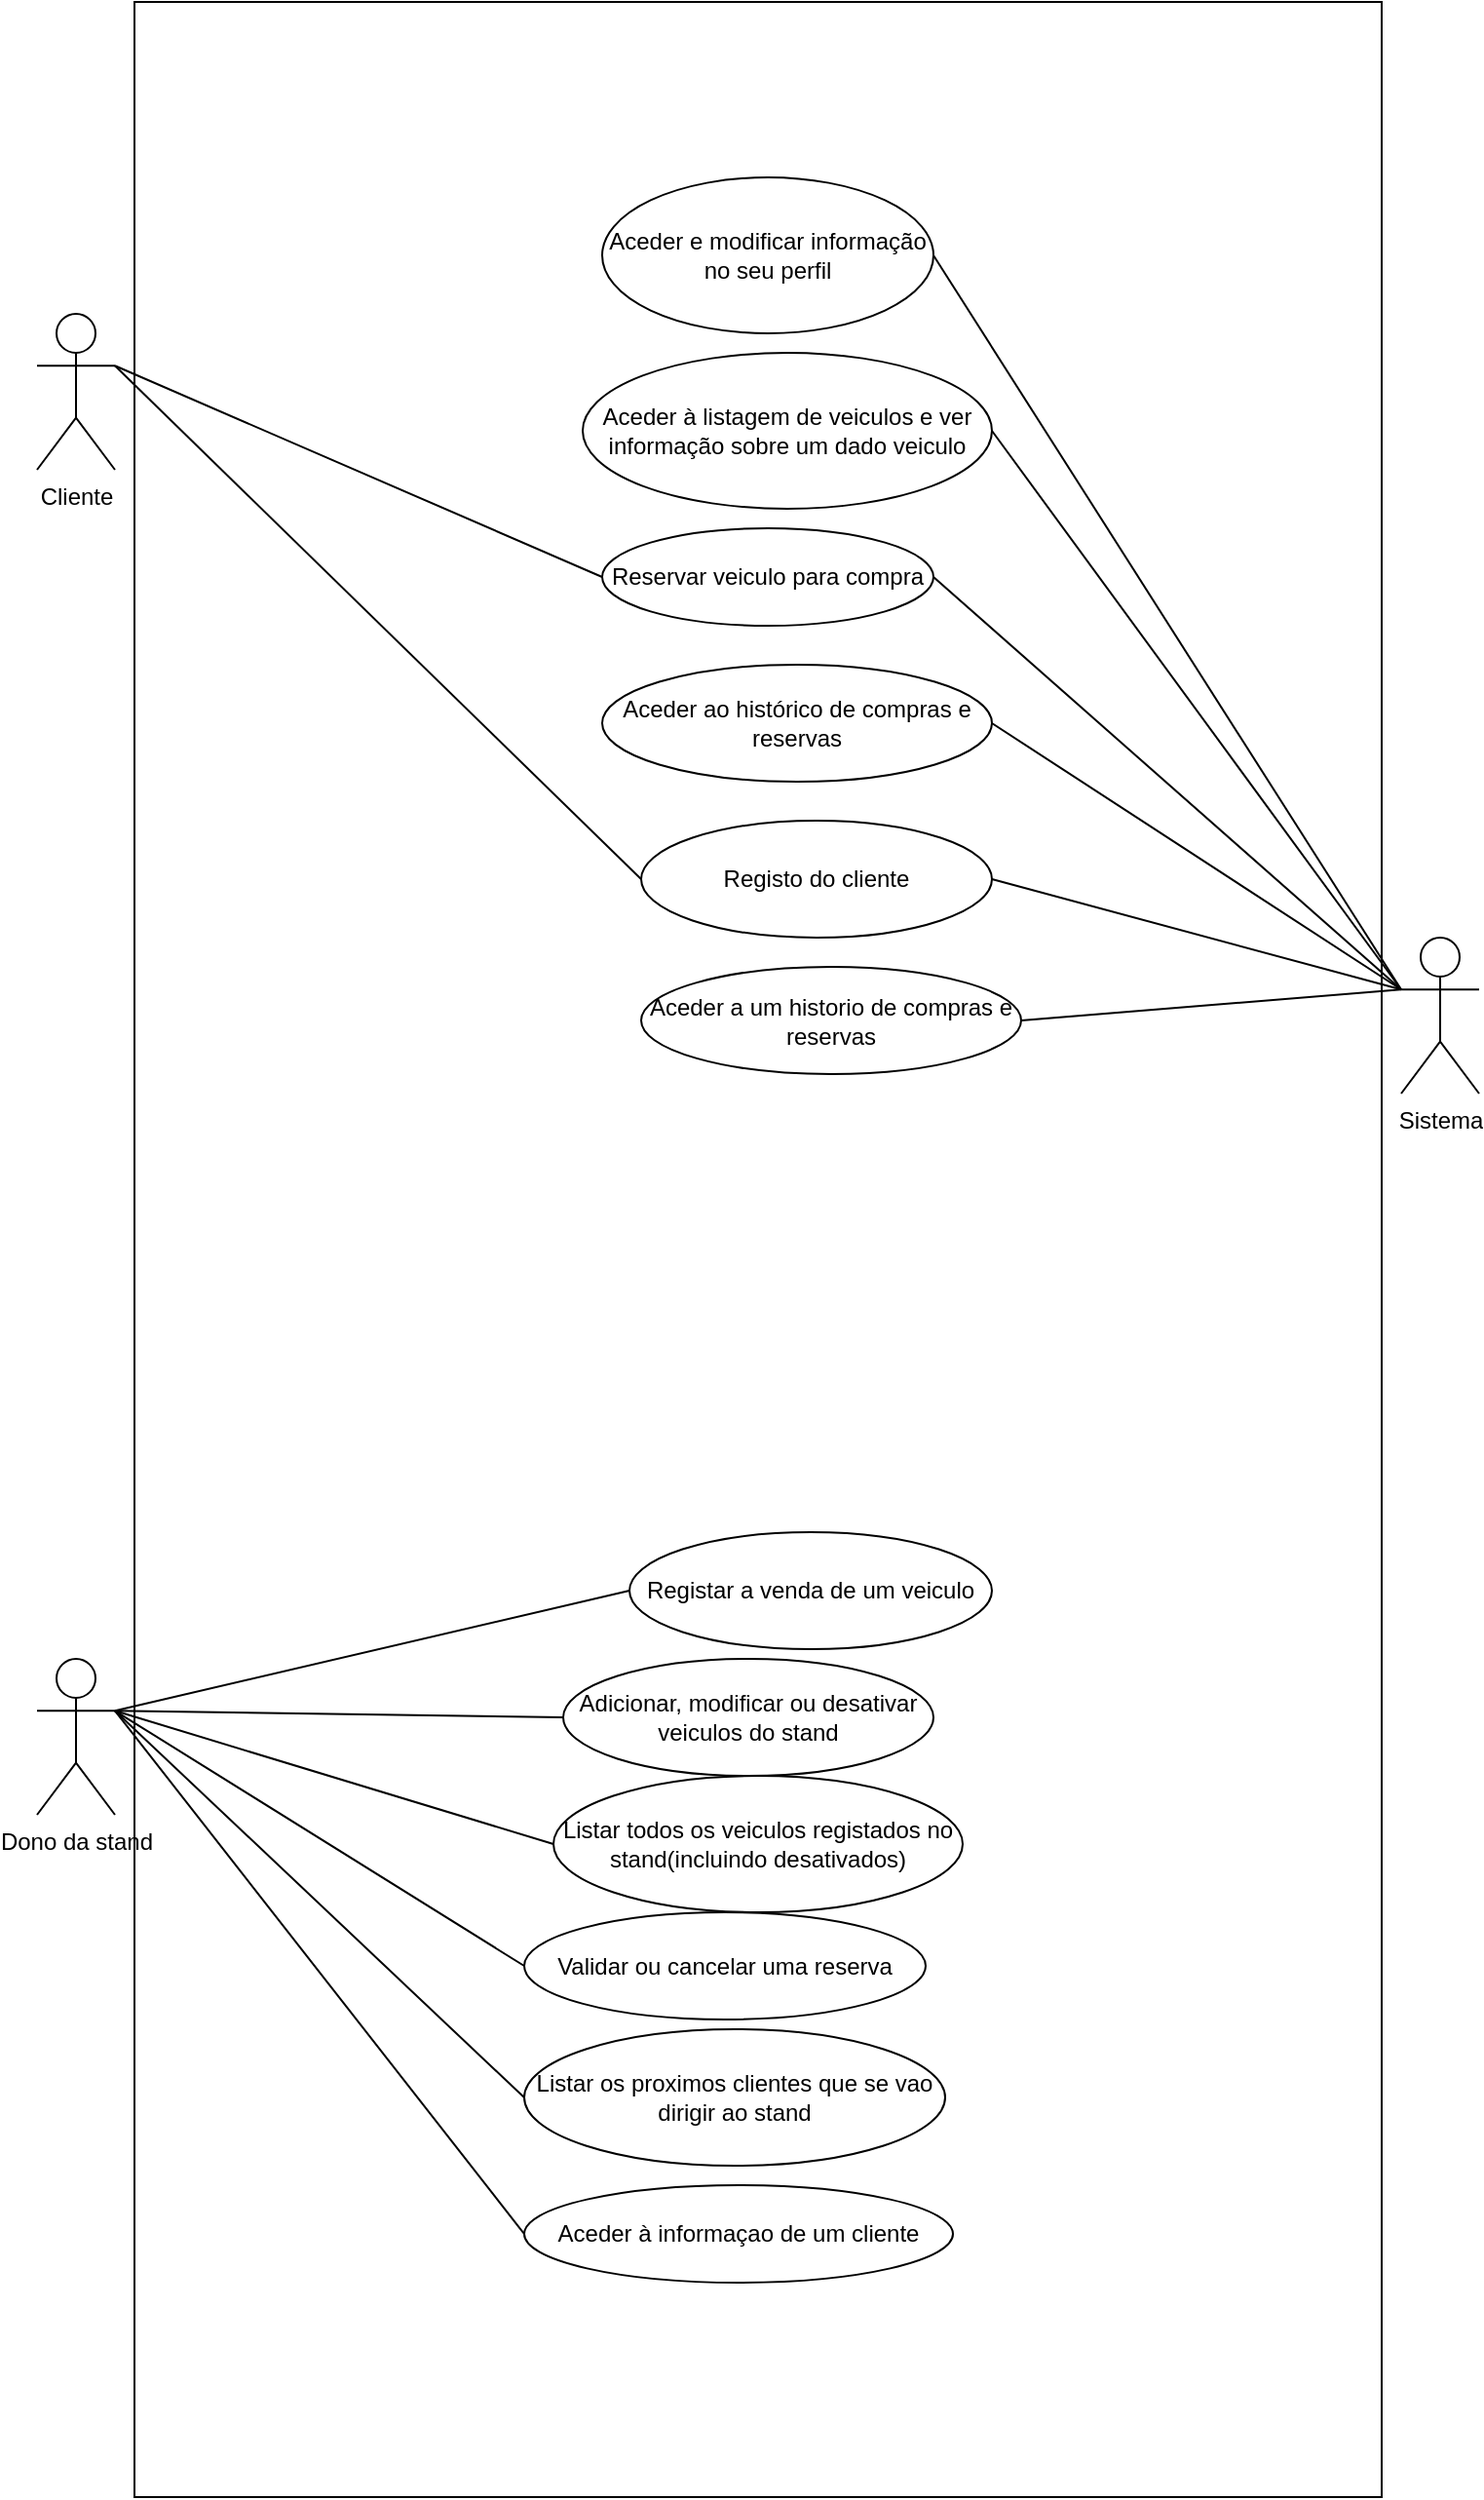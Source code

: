 <mxfile version="20.2.3" type="device"><diagram id="jUCGjKUV5t-HL9WPGGgD" name="Página-1"><mxGraphModel dx="1278" dy="1810" grid="1" gridSize="10" guides="1" tooltips="1" connect="1" arrows="1" fold="1" page="1" pageScale="1" pageWidth="827" pageHeight="1169" math="0" shadow="0"><root><mxCell id="0"/><mxCell id="1" parent="0"/><mxCell id="08NsGJI2GbBTMAYyTFjQ-1" value="" style="rounded=0;whiteSpace=wrap;html=1;" vertex="1" parent="1"><mxGeometry x="80" y="-200" width="640" height="1280" as="geometry"/></mxCell><mxCell id="08NsGJI2GbBTMAYyTFjQ-2" value="Cliente" style="shape=umlActor;verticalLabelPosition=bottom;verticalAlign=top;html=1;outlineConnect=0;" vertex="1" parent="1"><mxGeometry x="30" y="-40" width="40" height="80" as="geometry"/></mxCell><mxCell id="08NsGJI2GbBTMAYyTFjQ-3" value="" style="endArrow=none;html=1;rounded=0;exitX=0;exitY=0.333;exitDx=0;exitDy=0;exitPerimeter=0;entryX=1;entryY=0.5;entryDx=0;entryDy=0;" edge="1" parent="1" source="08NsGJI2GbBTMAYyTFjQ-29" target="08NsGJI2GbBTMAYyTFjQ-4"><mxGeometry width="50" height="50" relative="1" as="geometry"><mxPoint x="170" y="-10" as="sourcePoint"/><mxPoint x="330" y="-30" as="targetPoint"/></mxGeometry></mxCell><mxCell id="08NsGJI2GbBTMAYyTFjQ-4" value="Aceder e modificar informação no seu perfil" style="ellipse;whiteSpace=wrap;html=1;" vertex="1" parent="1"><mxGeometry x="320" y="-110" width="170" height="80" as="geometry"/></mxCell><mxCell id="08NsGJI2GbBTMAYyTFjQ-6" value="Reservar veiculo para compra" style="ellipse;whiteSpace=wrap;html=1;" vertex="1" parent="1"><mxGeometry x="320" y="70" width="170" height="50" as="geometry"/></mxCell><mxCell id="08NsGJI2GbBTMAYyTFjQ-7" value="Aceder à listagem de veiculos e ver informação sobre um dado veiculo" style="ellipse;whiteSpace=wrap;html=1;" vertex="1" parent="1"><mxGeometry x="310" y="-20" width="210" height="80" as="geometry"/></mxCell><mxCell id="08NsGJI2GbBTMAYyTFjQ-9" value="" style="endArrow=none;html=1;rounded=0;exitX=1;exitY=0.5;exitDx=0;exitDy=0;entryX=0;entryY=0.333;entryDx=0;entryDy=0;entryPerimeter=0;" edge="1" parent="1" source="08NsGJI2GbBTMAYyTFjQ-7" target="08NsGJI2GbBTMAYyTFjQ-29"><mxGeometry width="50" height="50" relative="1" as="geometry"><mxPoint x="200" y="40" as="sourcePoint"/><mxPoint x="250" y="-10" as="targetPoint"/></mxGeometry></mxCell><mxCell id="08NsGJI2GbBTMAYyTFjQ-10" value="" style="endArrow=none;html=1;rounded=0;exitX=1;exitY=0.5;exitDx=0;exitDy=0;entryX=0;entryY=0.333;entryDx=0;entryDy=0;entryPerimeter=0;" edge="1" parent="1" source="08NsGJI2GbBTMAYyTFjQ-6" target="08NsGJI2GbBTMAYyTFjQ-29"><mxGeometry width="50" height="50" relative="1" as="geometry"><mxPoint x="190" y="110" as="sourcePoint"/><mxPoint x="240" y="60" as="targetPoint"/></mxGeometry></mxCell><mxCell id="08NsGJI2GbBTMAYyTFjQ-11" value="" style="endArrow=none;html=1;rounded=0;exitX=1;exitY=0.5;exitDx=0;exitDy=0;entryX=0;entryY=0.333;entryDx=0;entryDy=0;entryPerimeter=0;" edge="1" parent="1" source="08NsGJI2GbBTMAYyTFjQ-12" target="08NsGJI2GbBTMAYyTFjQ-29"><mxGeometry width="50" height="50" relative="1" as="geometry"><mxPoint x="250" y="210" as="sourcePoint"/><mxPoint x="300" y="160" as="targetPoint"/></mxGeometry></mxCell><mxCell id="08NsGJI2GbBTMAYyTFjQ-12" value="Aceder ao histórico de compras e reservas" style="ellipse;whiteSpace=wrap;html=1;" vertex="1" parent="1"><mxGeometry x="320" y="140" width="200" height="60" as="geometry"/></mxCell><mxCell id="08NsGJI2GbBTMAYyTFjQ-14" value="Dono da stand&lt;br&gt;" style="shape=umlActor;verticalLabelPosition=bottom;verticalAlign=top;html=1;outlineConnect=0;" vertex="1" parent="1"><mxGeometry x="30" y="650" width="40" height="80" as="geometry"/></mxCell><mxCell id="08NsGJI2GbBTMAYyTFjQ-16" value="Adicionar, modificar ou desativar veiculos do stand" style="ellipse;whiteSpace=wrap;html=1;" vertex="1" parent="1"><mxGeometry x="300" y="650" width="190" height="60" as="geometry"/></mxCell><mxCell id="08NsGJI2GbBTMAYyTFjQ-17" value="" style="endArrow=none;html=1;rounded=0;entryX=0;entryY=0.5;entryDx=0;entryDy=0;exitX=1;exitY=0.333;exitDx=0;exitDy=0;exitPerimeter=0;" edge="1" parent="1" source="08NsGJI2GbBTMAYyTFjQ-14" target="08NsGJI2GbBTMAYyTFjQ-16"><mxGeometry width="50" height="50" relative="1" as="geometry"><mxPoint x="160" y="490" as="sourcePoint"/><mxPoint x="210" y="440" as="targetPoint"/></mxGeometry></mxCell><mxCell id="08NsGJI2GbBTMAYyTFjQ-19" value="Listar todos os veiculos registados no stand(incluindo desativados)" style="ellipse;whiteSpace=wrap;html=1;" vertex="1" parent="1"><mxGeometry x="295" y="710" width="210" height="70" as="geometry"/></mxCell><mxCell id="08NsGJI2GbBTMAYyTFjQ-20" value="" style="endArrow=none;html=1;rounded=0;exitX=1;exitY=0.333;exitDx=0;exitDy=0;exitPerimeter=0;entryX=0;entryY=0.5;entryDx=0;entryDy=0;" edge="1" parent="1" source="08NsGJI2GbBTMAYyTFjQ-14" target="08NsGJI2GbBTMAYyTFjQ-19"><mxGeometry width="50" height="50" relative="1" as="geometry"><mxPoint x="390" y="610" as="sourcePoint"/><mxPoint x="440" y="560" as="targetPoint"/></mxGeometry></mxCell><mxCell id="08NsGJI2GbBTMAYyTFjQ-21" value="Validar ou cancelar uma reserva" style="ellipse;whiteSpace=wrap;html=1;" vertex="1" parent="1"><mxGeometry x="280" y="780" width="206" height="55" as="geometry"/></mxCell><mxCell id="08NsGJI2GbBTMAYyTFjQ-22" value="" style="endArrow=none;html=1;rounded=0;entryX=1;entryY=0.333;entryDx=0;entryDy=0;entryPerimeter=0;exitX=0;exitY=0.5;exitDx=0;exitDy=0;" edge="1" parent="1" source="08NsGJI2GbBTMAYyTFjQ-21" target="08NsGJI2GbBTMAYyTFjQ-14"><mxGeometry width="50" height="50" relative="1" as="geometry"><mxPoint x="390" y="600" as="sourcePoint"/><mxPoint x="90" y="500" as="targetPoint"/></mxGeometry></mxCell><mxCell id="08NsGJI2GbBTMAYyTFjQ-23" value="Registar a venda de um veiculo" style="ellipse;whiteSpace=wrap;html=1;" vertex="1" parent="1"><mxGeometry x="334" y="585" width="186" height="60" as="geometry"/></mxCell><mxCell id="08NsGJI2GbBTMAYyTFjQ-24" value="" style="endArrow=none;html=1;rounded=0;entryX=0;entryY=0.5;entryDx=0;entryDy=0;exitX=1;exitY=0.333;exitDx=0;exitDy=0;exitPerimeter=0;" edge="1" parent="1" source="08NsGJI2GbBTMAYyTFjQ-14" target="08NsGJI2GbBTMAYyTFjQ-23"><mxGeometry width="50" height="50" relative="1" as="geometry"><mxPoint x="250" y="440" as="sourcePoint"/><mxPoint x="300" y="390" as="targetPoint"/></mxGeometry></mxCell><mxCell id="08NsGJI2GbBTMAYyTFjQ-25" value="Listar os proximos clientes que se vao dirigir ao stand" style="ellipse;whiteSpace=wrap;html=1;" vertex="1" parent="1"><mxGeometry x="280" y="840" width="216" height="70" as="geometry"/></mxCell><mxCell id="08NsGJI2GbBTMAYyTFjQ-26" value="" style="endArrow=none;html=1;rounded=0;entryX=1;entryY=0.333;entryDx=0;entryDy=0;entryPerimeter=0;exitX=0;exitY=0.5;exitDx=0;exitDy=0;" edge="1" parent="1" source="08NsGJI2GbBTMAYyTFjQ-25" target="08NsGJI2GbBTMAYyTFjQ-14"><mxGeometry width="50" height="50" relative="1" as="geometry"><mxPoint x="390" y="610" as="sourcePoint"/><mxPoint x="440" y="560" as="targetPoint"/></mxGeometry></mxCell><mxCell id="08NsGJI2GbBTMAYyTFjQ-27" value="Aceder à informaçao de um cliente" style="ellipse;whiteSpace=wrap;html=1;" vertex="1" parent="1"><mxGeometry x="280" y="920" width="220" height="50" as="geometry"/></mxCell><mxCell id="08NsGJI2GbBTMAYyTFjQ-28" value="" style="endArrow=none;html=1;rounded=0;entryX=0;entryY=0.5;entryDx=0;entryDy=0;exitX=1;exitY=0.333;exitDx=0;exitDy=0;exitPerimeter=0;" edge="1" parent="1" source="08NsGJI2GbBTMAYyTFjQ-14" target="08NsGJI2GbBTMAYyTFjQ-27"><mxGeometry width="50" height="50" relative="1" as="geometry"><mxPoint x="110" y="730" as="sourcePoint"/><mxPoint x="160" y="680" as="targetPoint"/></mxGeometry></mxCell><mxCell id="08NsGJI2GbBTMAYyTFjQ-29" value="Sistema" style="shape=umlActor;verticalLabelPosition=bottom;verticalAlign=top;html=1;outlineConnect=0;" vertex="1" parent="1"><mxGeometry x="730" y="280" width="40" height="80" as="geometry"/></mxCell><mxCell id="08NsGJI2GbBTMAYyTFjQ-33" value="Registo do cliente" style="ellipse;whiteSpace=wrap;html=1;" vertex="1" parent="1"><mxGeometry x="340" y="220" width="180" height="60" as="geometry"/></mxCell><mxCell id="08NsGJI2GbBTMAYyTFjQ-35" value="" style="endArrow=none;html=1;rounded=0;exitX=1;exitY=0.5;exitDx=0;exitDy=0;entryX=0;entryY=0.333;entryDx=0;entryDy=0;entryPerimeter=0;" edge="1" parent="1" source="08NsGJI2GbBTMAYyTFjQ-33" target="08NsGJI2GbBTMAYyTFjQ-29"><mxGeometry width="50" height="50" relative="1" as="geometry"><mxPoint x="510" y="310" as="sourcePoint"/><mxPoint x="560" y="260" as="targetPoint"/></mxGeometry></mxCell><mxCell id="08NsGJI2GbBTMAYyTFjQ-36" value="" style="endArrow=none;html=1;rounded=0;exitX=1;exitY=0.333;exitDx=0;exitDy=0;exitPerimeter=0;entryX=0;entryY=0.5;entryDx=0;entryDy=0;" edge="1" parent="1" source="08NsGJI2GbBTMAYyTFjQ-2" target="08NsGJI2GbBTMAYyTFjQ-33"><mxGeometry width="50" height="50" relative="1" as="geometry"><mxPoint x="140" y="150" as="sourcePoint"/><mxPoint x="190" y="100" as="targetPoint"/></mxGeometry></mxCell><mxCell id="08NsGJI2GbBTMAYyTFjQ-37" value="" style="endArrow=none;html=1;rounded=0;exitX=1;exitY=0.333;exitDx=0;exitDy=0;exitPerimeter=0;entryX=0;entryY=0.5;entryDx=0;entryDy=0;" edge="1" parent="1" source="08NsGJI2GbBTMAYyTFjQ-2" target="08NsGJI2GbBTMAYyTFjQ-6"><mxGeometry width="50" height="50" relative="1" as="geometry"><mxPoint x="70" y="-10" as="sourcePoint"/><mxPoint x="270" y="50" as="targetPoint"/></mxGeometry></mxCell><mxCell id="08NsGJI2GbBTMAYyTFjQ-38" value="Aceder a um historio de compras e reservas" style="ellipse;whiteSpace=wrap;html=1;" vertex="1" parent="1"><mxGeometry x="340" y="295" width="195" height="55" as="geometry"/></mxCell><mxCell id="08NsGJI2GbBTMAYyTFjQ-39" value="" style="endArrow=none;html=1;rounded=0;entryX=0;entryY=0.333;entryDx=0;entryDy=0;entryPerimeter=0;exitX=1;exitY=0.5;exitDx=0;exitDy=0;" edge="1" parent="1" source="08NsGJI2GbBTMAYyTFjQ-38" target="08NsGJI2GbBTMAYyTFjQ-29"><mxGeometry width="50" height="50" relative="1" as="geometry"><mxPoint x="390" y="260" as="sourcePoint"/><mxPoint x="440" y="210" as="targetPoint"/></mxGeometry></mxCell></root></mxGraphModel></diagram></mxfile>